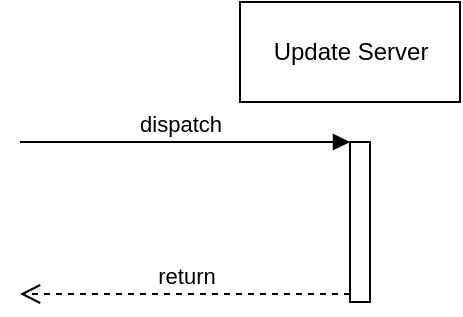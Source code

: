 <mxfile pages="1" version="11.2.8" type="github"><diagram id="Kicy5VGC0cSf2XLQ_k4w" name="Page-1"><mxGraphModel dx="1408" dy="868" grid="1" gridSize="10" guides="1" tooltips="1" connect="1" arrows="1" fold="1" page="1" pageScale="1" pageWidth="850" pageHeight="1100" math="0" shadow="0"><root><mxCell id="0"/><mxCell id="1" parent="0"/><mxCell id="HhXNWAR1hbhKMOKA07b1-2" value="" style="html=1;points=[];perimeter=orthogonalPerimeter;" vertex="1" parent="1"><mxGeometry x="415" y="90" width="10" height="80" as="geometry"/></mxCell><mxCell id="HhXNWAR1hbhKMOKA07b1-3" value="dispatch" style="verticalAlign=bottom;endArrow=block;entryX=0;entryY=0;html=1;" edge="1" target="HhXNWAR1hbhKMOKA07b1-2" parent="1"><mxGeometry x="-0.03" relative="1" as="geometry"><mxPoint x="250" y="90" as="sourcePoint"/><mxPoint as="offset"/></mxGeometry></mxCell><mxCell id="HhXNWAR1hbhKMOKA07b1-4" value="return" style="html=1;verticalAlign=bottom;endArrow=open;dashed=1;endSize=8;exitX=0;exitY=0.95;" edge="1" source="HhXNWAR1hbhKMOKA07b1-2" parent="1"><mxGeometry relative="1" as="geometry"><mxPoint x="250" y="166" as="targetPoint"/></mxGeometry></mxCell><mxCell id="HhXNWAR1hbhKMOKA07b1-5" value="Update Server" style="html=1;" vertex="1" parent="1"><mxGeometry x="360" y="20" width="110" height="50" as="geometry"/></mxCell></root></mxGraphModel></diagram></mxfile>